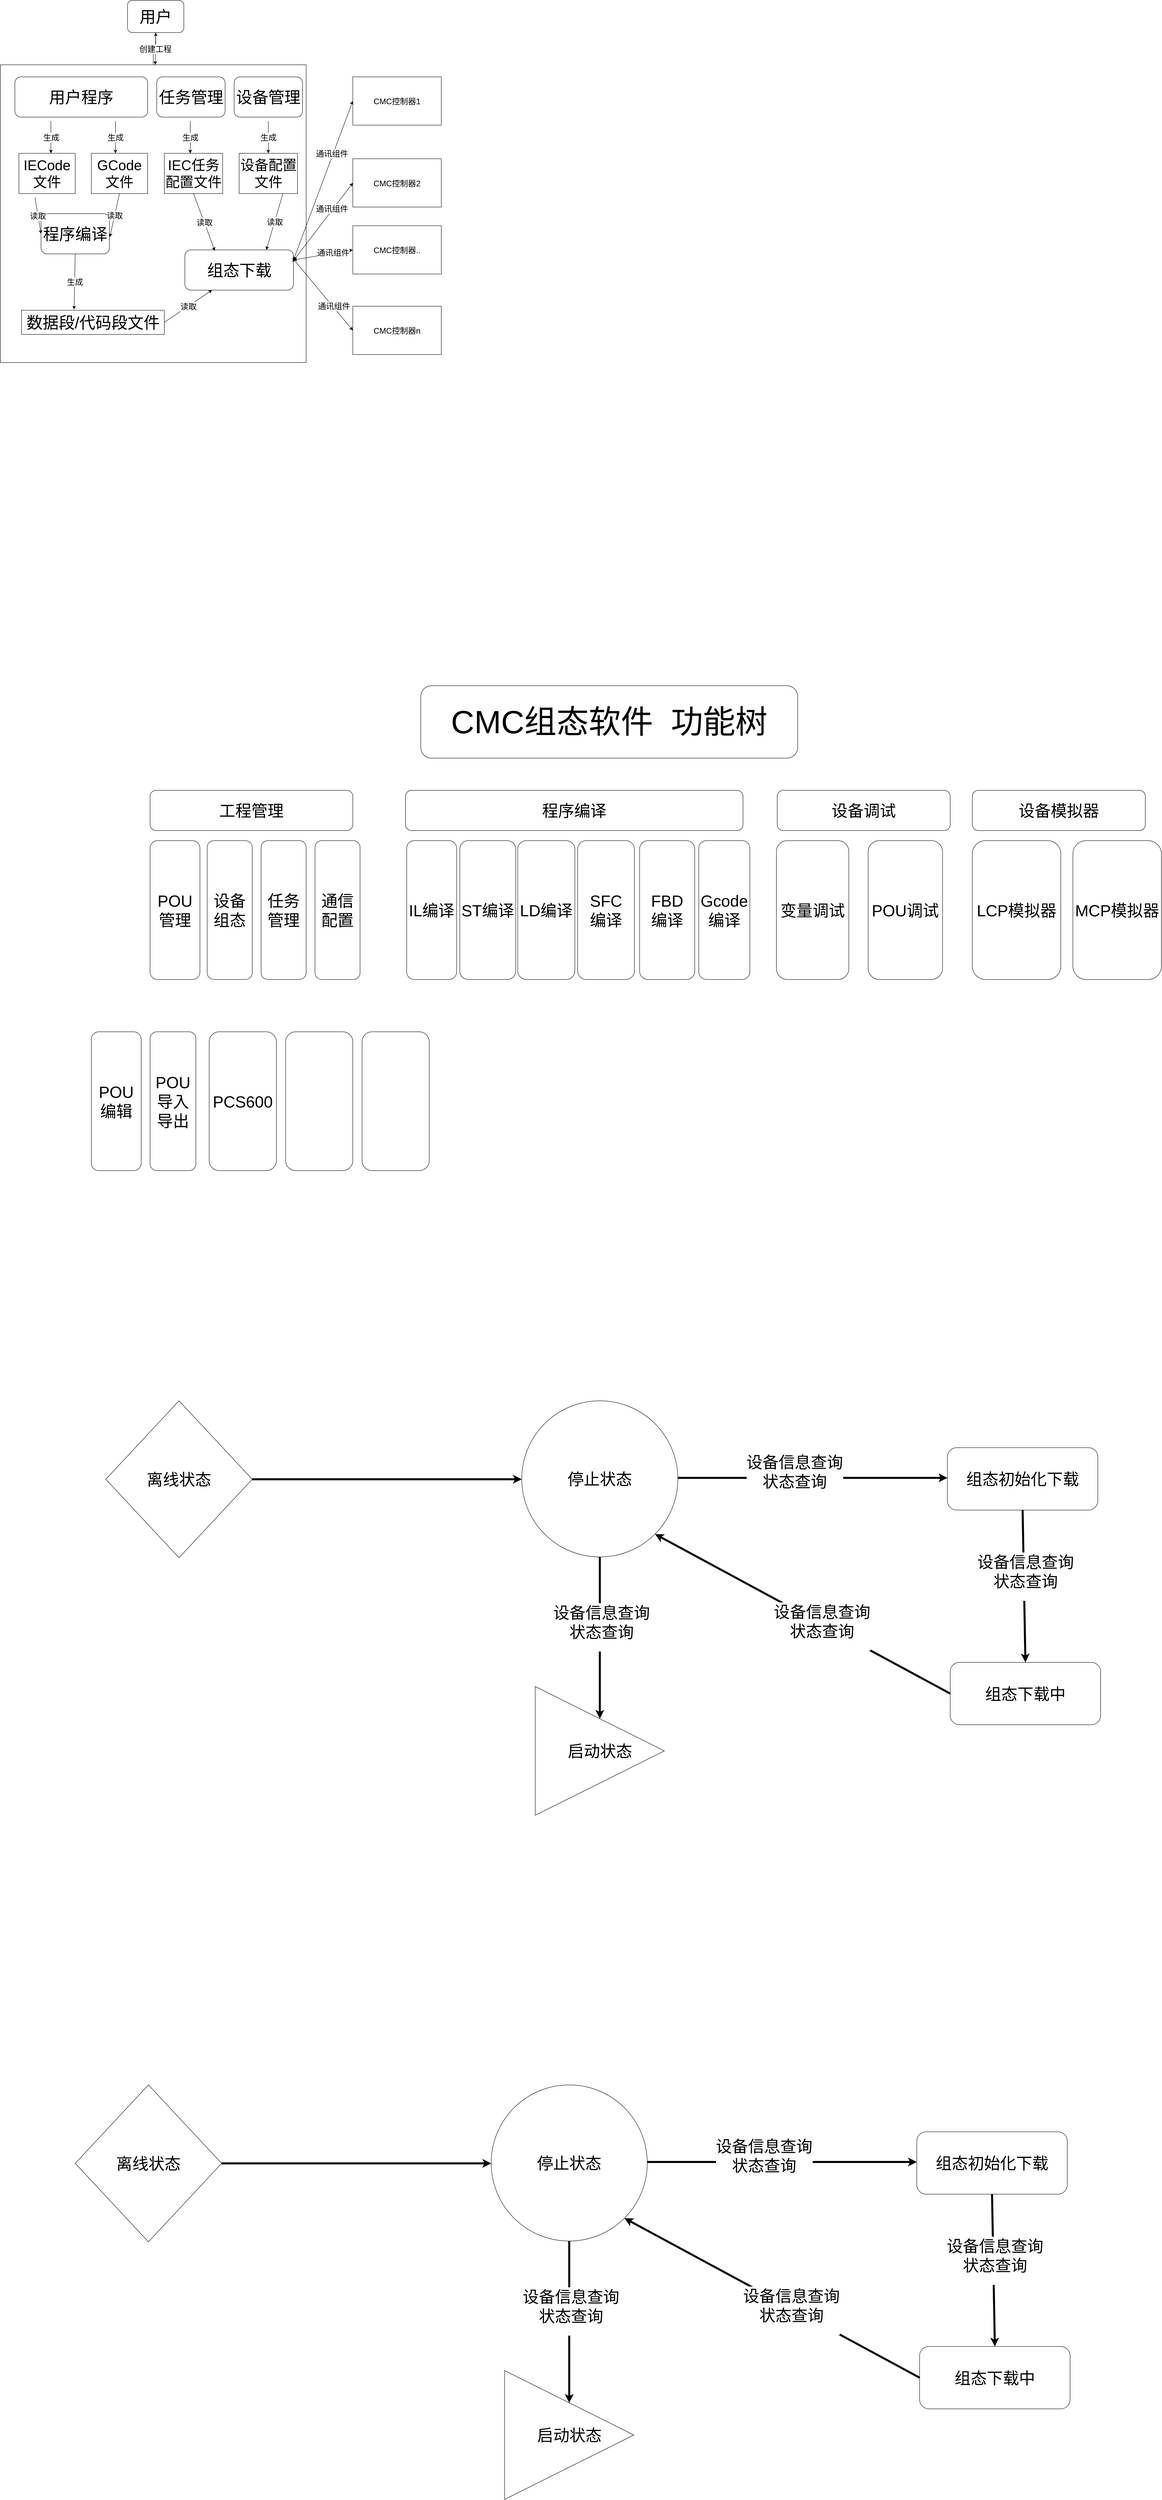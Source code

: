 <mxfile version="12.2.4" type="github" pages="1">
  <diagram id="8eFCHStxxwOZdWIUavua" name="Page-1">
    <mxGraphModel dx="4693" dy="4086" grid="1" gridSize="10" guides="1" tooltips="1" connect="1" arrows="1" fold="1" page="1" pageScale="1" pageWidth="827" pageHeight="1169" math="0" shadow="0">
      <root>
        <mxCell id="0"/>
        <mxCell id="1" parent="0"/>
        <mxCell id="lSWwNBWewVUf58__QeLn-1" value="&lt;font style=&quot;font-size: 40px&quot;&gt;用户&lt;/font&gt;" style="rounded=1;whiteSpace=wrap;html=1;" parent="1" vertex="1">
          <mxGeometry x="570" y="-1120" width="140" height="80" as="geometry"/>
        </mxCell>
        <mxCell id="lSWwNBWewVUf58__QeLn-21" value="" style="edgeStyle=orthogonalEdgeStyle;rounded=0;orthogonalLoop=1;jettySize=auto;html=1;" parent="1" source="lSWwNBWewVUf58__QeLn-2" edge="1">
          <mxGeometry relative="1" as="geometry">
            <mxPoint x="640" y="-1040" as="targetPoint"/>
          </mxGeometry>
        </mxCell>
        <mxCell id="lSWwNBWewVUf58__QeLn-2" value="" style="rounded=0;whiteSpace=wrap;html=1;" parent="1" vertex="1">
          <mxGeometry x="254" y="-960" width="760" height="740" as="geometry"/>
        </mxCell>
        <mxCell id="lSWwNBWewVUf58__QeLn-3" value="&lt;font style=&quot;font-size: 20px&quot;&gt;创建工程&lt;/font&gt;" style="endArrow=classic;html=1;exitX=0.5;exitY=1;exitDx=0;exitDy=0;" parent="1" source="lSWwNBWewVUf58__QeLn-1" target="lSWwNBWewVUf58__QeLn-2" edge="1">
          <mxGeometry width="50" height="50" relative="1" as="geometry">
            <mxPoint x="360" y="-280" as="sourcePoint"/>
            <mxPoint x="410" y="-330" as="targetPoint"/>
          </mxGeometry>
        </mxCell>
        <mxCell id="lSWwNBWewVUf58__QeLn-8" value="&lt;font style=&quot;font-size: 40px&quot;&gt;用户程序&lt;/font&gt;" style="rounded=1;whiteSpace=wrap;html=1;" parent="1" vertex="1">
          <mxGeometry x="290" y="-930" width="330" height="100" as="geometry"/>
        </mxCell>
        <mxCell id="lSWwNBWewVUf58__QeLn-11" value="&lt;div&gt;&lt;font style=&quot;font-size: 35px&quot;&gt;IECode&lt;/font&gt;&lt;/div&gt;&lt;div&gt;&lt;font style=&quot;font-size: 35px&quot;&gt;文件&lt;br&gt;&lt;/font&gt;&lt;/div&gt;" style="rounded=0;whiteSpace=wrap;html=1;" parent="1" vertex="1">
          <mxGeometry x="300" y="-740" width="140" height="100" as="geometry"/>
        </mxCell>
        <mxCell id="lSWwNBWewVUf58__QeLn-12" value="&lt;div&gt;&lt;font style=&quot;font-size: 35px&quot;&gt;GCode&lt;/font&gt;&lt;/div&gt;&lt;div&gt;&lt;font style=&quot;font-size: 35px&quot;&gt;文件&lt;br&gt;&lt;/font&gt;&lt;/div&gt;" style="rounded=0;whiteSpace=wrap;html=1;" parent="1" vertex="1">
          <mxGeometry x="480" y="-740" width="140" height="100" as="geometry"/>
        </mxCell>
        <mxCell id="lSWwNBWewVUf58__QeLn-14" value="&lt;font style=&quot;font-size: 40px&quot;&gt;设备管理&lt;/font&gt;" style="rounded=1;whiteSpace=wrap;html=1;" parent="1" vertex="1">
          <mxGeometry x="835" y="-930" width="170" height="100" as="geometry"/>
        </mxCell>
        <mxCell id="lSWwNBWewVUf58__QeLn-15" value="&lt;div&gt;&lt;font style=&quot;font-size: 35px&quot;&gt;设备配置&lt;/font&gt;&lt;/div&gt;&lt;div&gt;&lt;font style=&quot;font-size: 35px&quot;&gt;文件&lt;br&gt;&lt;/font&gt;&lt;/div&gt;" style="rounded=0;whiteSpace=wrap;html=1;" parent="1" vertex="1">
          <mxGeometry x="847.5" y="-740" width="145" height="100" as="geometry"/>
        </mxCell>
        <mxCell id="lSWwNBWewVUf58__QeLn-16" value="&lt;font style=&quot;font-size: 40px&quot;&gt;任务管理&lt;/font&gt;" style="rounded=1;whiteSpace=wrap;html=1;" parent="1" vertex="1">
          <mxGeometry x="642.5" y="-930" width="170" height="100" as="geometry"/>
        </mxCell>
        <mxCell id="lSWwNBWewVUf58__QeLn-17" value="&lt;div&gt;&lt;font style=&quot;font-size: 35px&quot;&gt;IEC任务&lt;/font&gt;&lt;/div&gt;&lt;div&gt;&lt;font style=&quot;font-size: 35px&quot;&gt;配置文件&lt;br&gt;&lt;/font&gt;&lt;/div&gt;" style="rounded=0;whiteSpace=wrap;html=1;" parent="1" vertex="1">
          <mxGeometry x="661.5" y="-740" width="145" height="100" as="geometry"/>
        </mxCell>
        <mxCell id="lSWwNBWewVUf58__QeLn-19" value="&lt;font style=&quot;font-size: 40px&quot;&gt;程序编译&lt;/font&gt;" style="rounded=1;whiteSpace=wrap;html=1;" parent="1" vertex="1">
          <mxGeometry x="355" y="-590" width="170" height="100" as="geometry"/>
        </mxCell>
        <mxCell id="lSWwNBWewVUf58__QeLn-22" value="生成" style="endArrow=classic;html=1;exitX=0.5;exitY=1;exitDx=0;exitDy=0;fontSize=20;" parent="1" edge="1">
          <mxGeometry width="50" height="50" relative="1" as="geometry">
            <mxPoint x="379.5" y="-820" as="sourcePoint"/>
            <mxPoint x="379.5" y="-740" as="targetPoint"/>
          </mxGeometry>
        </mxCell>
        <mxCell id="lSWwNBWewVUf58__QeLn-25" value="生成" style="endArrow=classic;html=1;exitX=0.5;exitY=1;exitDx=0;exitDy=0;fontSize=20;" parent="1" edge="1">
          <mxGeometry width="50" height="50" relative="1" as="geometry">
            <mxPoint x="540" y="-820" as="sourcePoint"/>
            <mxPoint x="540" y="-740" as="targetPoint"/>
          </mxGeometry>
        </mxCell>
        <mxCell id="lSWwNBWewVUf58__QeLn-26" value="生成" style="endArrow=classic;html=1;exitX=0.5;exitY=1;exitDx=0;exitDy=0;fontSize=20;" parent="1" edge="1">
          <mxGeometry width="50" height="50" relative="1" as="geometry">
            <mxPoint x="726" y="-820" as="sourcePoint"/>
            <mxPoint x="726" y="-740" as="targetPoint"/>
          </mxGeometry>
        </mxCell>
        <mxCell id="lSWwNBWewVUf58__QeLn-27" value="生成" style="endArrow=classic;html=1;exitX=0.5;exitY=1;exitDx=0;exitDy=0;fontSize=20;" parent="1" edge="1">
          <mxGeometry width="50" height="50" relative="1" as="geometry">
            <mxPoint x="920" y="-820" as="sourcePoint"/>
            <mxPoint x="920" y="-740" as="targetPoint"/>
          </mxGeometry>
        </mxCell>
        <mxCell id="lSWwNBWewVUf58__QeLn-28" value="读取" style="endArrow=classic;html=1;exitX=0.5;exitY=1;exitDx=0;exitDy=0;fontSize=20;entryX=0;entryY=0.5;entryDx=0;entryDy=0;" parent="1" target="lSWwNBWewVUf58__QeLn-19" edge="1">
          <mxGeometry width="50" height="50" relative="1" as="geometry">
            <mxPoint x="340" y="-630" as="sourcePoint"/>
            <mxPoint x="340" y="-550" as="targetPoint"/>
          </mxGeometry>
        </mxCell>
        <mxCell id="lSWwNBWewVUf58__QeLn-30" value="读取" style="endArrow=classic;html=1;exitX=0.5;exitY=1;exitDx=0;exitDy=0;fontSize=20;entryX=1.006;entryY=0.58;entryDx=0;entryDy=0;entryPerimeter=0;" parent="1" target="lSWwNBWewVUf58__QeLn-19" edge="1">
          <mxGeometry width="50" height="50" relative="1" as="geometry">
            <mxPoint x="550.0" y="-640" as="sourcePoint"/>
            <mxPoint x="610.0" y="-540" as="targetPoint"/>
          </mxGeometry>
        </mxCell>
        <mxCell id="lSWwNBWewVUf58__QeLn-31" value="生成" style="endArrow=classic;html=1;exitX=0.5;exitY=1;exitDx=0;exitDy=0;fontSize=20;entryX=0.368;entryY=-0.033;entryDx=0;entryDy=0;entryPerimeter=0;" parent="1" source="lSWwNBWewVUf58__QeLn-19" target="lSWwNBWewVUf58__QeLn-35" edge="1">
          <mxGeometry width="50" height="50" relative="1" as="geometry">
            <mxPoint x="478.5" y="-440" as="sourcePoint"/>
            <mxPoint x="478.5" y="-360" as="targetPoint"/>
          </mxGeometry>
        </mxCell>
        <mxCell id="lSWwNBWewVUf58__QeLn-34" value="&lt;font style=&quot;font-size: 40px&quot;&gt;组态下载&lt;/font&gt;" style="rounded=1;whiteSpace=wrap;html=1;" parent="1" vertex="1">
          <mxGeometry x="712.5" y="-500" width="270" height="100" as="geometry"/>
        </mxCell>
        <mxCell id="lSWwNBWewVUf58__QeLn-35" value="&lt;font style=&quot;font-size: 40px&quot;&gt;数据段/代码段文件&lt;/font&gt;" style="rounded=0;whiteSpace=wrap;html=1;fontSize=20;" parent="1" vertex="1">
          <mxGeometry x="306.5" y="-350" width="355" height="60" as="geometry"/>
        </mxCell>
        <mxCell id="lSWwNBWewVUf58__QeLn-36" value="读取" style="endArrow=classic;html=1;exitX=0.5;exitY=1;exitDx=0;exitDy=0;fontSize=20;entryX=0.25;entryY=1;entryDx=0;entryDy=0;" parent="1" target="lSWwNBWewVUf58__QeLn-34" edge="1">
          <mxGeometry width="50" height="50" relative="1" as="geometry">
            <mxPoint x="661.5" y="-320" as="sourcePoint"/>
            <mxPoint x="716.5" y="-190" as="targetPoint"/>
          </mxGeometry>
        </mxCell>
        <mxCell id="lSWwNBWewVUf58__QeLn-37" value="读取" style="endArrow=classic;html=1;exitX=0.5;exitY=1;exitDx=0;exitDy=0;fontSize=20;entryX=0.276;entryY=0.02;entryDx=0;entryDy=0;entryPerimeter=0;" parent="1" source="lSWwNBWewVUf58__QeLn-17" target="lSWwNBWewVUf58__QeLn-34" edge="1">
          <mxGeometry width="50" height="50" relative="1" as="geometry">
            <mxPoint x="694" y="-540" as="sourcePoint"/>
            <mxPoint x="812.5" y="-620" as="targetPoint"/>
          </mxGeometry>
        </mxCell>
        <mxCell id="lSWwNBWewVUf58__QeLn-38" value="读取" style="endArrow=classic;html=1;exitX=0.75;exitY=1;exitDx=0;exitDy=0;fontSize=20;entryX=0.75;entryY=0;entryDx=0;entryDy=0;" parent="1" source="lSWwNBWewVUf58__QeLn-15" target="lSWwNBWewVUf58__QeLn-34" edge="1">
          <mxGeometry width="50" height="50" relative="1" as="geometry">
            <mxPoint x="744" y="-630.0" as="sourcePoint"/>
            <mxPoint x="790" y="-490" as="targetPoint"/>
          </mxGeometry>
        </mxCell>
        <mxCell id="lSWwNBWewVUf58__QeLn-39" value="CMC控制器1" style="rounded=0;whiteSpace=wrap;html=1;fontSize=20;" parent="1" vertex="1">
          <mxGeometry x="1130" y="-930" width="220" height="120" as="geometry"/>
        </mxCell>
        <mxCell id="lSWwNBWewVUf58__QeLn-42" value="CMC控制器2" style="rounded=0;whiteSpace=wrap;html=1;fontSize=20;" parent="1" vertex="1">
          <mxGeometry x="1130" y="-726.5" width="220" height="120" as="geometry"/>
        </mxCell>
        <mxCell id="lSWwNBWewVUf58__QeLn-43" value="CMC控制器.." style="rounded=0;whiteSpace=wrap;html=1;fontSize=20;" parent="1" vertex="1">
          <mxGeometry x="1130" y="-560" width="220" height="120" as="geometry"/>
        </mxCell>
        <mxCell id="lSWwNBWewVUf58__QeLn-45" value="CMC控制器n" style="rounded=0;whiteSpace=wrap;html=1;fontSize=20;" parent="1" vertex="1">
          <mxGeometry x="1130" y="-360" width="220" height="120" as="geometry"/>
        </mxCell>
        <mxCell id="lSWwNBWewVUf58__QeLn-46" value="" style="endArrow=classic;startArrow=classic;html=1;fontSize=20;exitX=1;exitY=0.25;exitDx=0;exitDy=0;entryX=0;entryY=0.5;entryDx=0;entryDy=0;" parent="1" source="lSWwNBWewVUf58__QeLn-34" target="lSWwNBWewVUf58__QeLn-39" edge="1">
          <mxGeometry width="50" height="50" relative="1" as="geometry">
            <mxPoint x="1100" y="-810" as="sourcePoint"/>
            <mxPoint x="1150" y="-860" as="targetPoint"/>
          </mxGeometry>
        </mxCell>
        <mxCell id="lSWwNBWewVUf58__QeLn-47" value="通讯组件" style="text;html=1;resizable=0;points=[];align=center;verticalAlign=middle;labelBackgroundColor=#ffffff;fontSize=20;" parent="lSWwNBWewVUf58__QeLn-46" vertex="1" connectable="0">
          <mxGeometry x="0.335" y="3" relative="1" as="geometry">
            <mxPoint as="offset"/>
          </mxGeometry>
        </mxCell>
        <mxCell id="lSWwNBWewVUf58__QeLn-48" value="" style="endArrow=classic;startArrow=classic;html=1;fontSize=20;entryX=0;entryY=0.5;entryDx=0;entryDy=0;" parent="1" target="lSWwNBWewVUf58__QeLn-42" edge="1">
          <mxGeometry width="50" height="50" relative="1" as="geometry">
            <mxPoint x="980" y="-470" as="sourcePoint"/>
            <mxPoint x="1160" y="-850" as="targetPoint"/>
          </mxGeometry>
        </mxCell>
        <mxCell id="lSWwNBWewVUf58__QeLn-49" value="通讯组件" style="text;html=1;resizable=0;points=[];align=center;verticalAlign=middle;labelBackgroundColor=#ffffff;fontSize=20;" parent="lSWwNBWewVUf58__QeLn-48" vertex="1" connectable="0">
          <mxGeometry x="0.335" y="3" relative="1" as="geometry">
            <mxPoint as="offset"/>
          </mxGeometry>
        </mxCell>
        <mxCell id="lSWwNBWewVUf58__QeLn-52" value="" style="endArrow=classic;startArrow=classic;html=1;fontSize=20;entryX=0;entryY=0.5;entryDx=0;entryDy=0;exitX=1;exitY=0.25;exitDx=0;exitDy=0;" parent="1" source="lSWwNBWewVUf58__QeLn-34" target="lSWwNBWewVUf58__QeLn-43" edge="1">
          <mxGeometry width="50" height="50" relative="1" as="geometry">
            <mxPoint x="990" y="-460" as="sourcePoint"/>
            <mxPoint x="1140" y="-656.5" as="targetPoint"/>
          </mxGeometry>
        </mxCell>
        <mxCell id="lSWwNBWewVUf58__QeLn-53" value="通讯组件" style="text;html=1;resizable=0;points=[];align=center;verticalAlign=middle;labelBackgroundColor=#ffffff;fontSize=20;" parent="lSWwNBWewVUf58__QeLn-52" vertex="1" connectable="0">
          <mxGeometry x="0.335" y="3" relative="1" as="geometry">
            <mxPoint as="offset"/>
          </mxGeometry>
        </mxCell>
        <mxCell id="lSWwNBWewVUf58__QeLn-55" value="" style="endArrow=classic;startArrow=classic;html=1;fontSize=20;entryX=0;entryY=0.5;entryDx=0;entryDy=0;" parent="1" target="lSWwNBWewVUf58__QeLn-45" edge="1">
          <mxGeometry width="50" height="50" relative="1" as="geometry">
            <mxPoint x="980" y="-480" as="sourcePoint"/>
            <mxPoint x="1140" y="-490" as="targetPoint"/>
          </mxGeometry>
        </mxCell>
        <mxCell id="lSWwNBWewVUf58__QeLn-56" value="通讯组件" style="text;html=1;resizable=0;points=[];align=center;verticalAlign=middle;labelBackgroundColor=#ffffff;fontSize=20;" parent="lSWwNBWewVUf58__QeLn-55" vertex="1" connectable="0">
          <mxGeometry x="0.335" y="3" relative="1" as="geometry">
            <mxPoint as="offset"/>
          </mxGeometry>
        </mxCell>
        <mxCell id="lSWwNBWewVUf58__QeLn-58" value="&lt;font style=&quot;font-size: 40px&quot;&gt;工程管理&lt;/font&gt;" style="rounded=1;whiteSpace=wrap;html=1;" parent="1" vertex="1">
          <mxGeometry x="626" y="843" width="504" height="100" as="geometry"/>
        </mxCell>
        <mxCell id="lSWwNBWewVUf58__QeLn-59" value="&lt;font style=&quot;font-size: 80px&quot;&gt;CMC组态软件&amp;nbsp; 功能树&lt;/font&gt;" style="rounded=1;whiteSpace=wrap;html=1;" parent="1" vertex="1">
          <mxGeometry x="1299" y="583" width="937" height="180" as="geometry"/>
        </mxCell>
        <mxCell id="lSWwNBWewVUf58__QeLn-60" value="&lt;p&gt;&lt;font style=&quot;font-size: 40px&quot; face=&quot;Helvetica&quot;&gt;POU管理&lt;/font&gt;&lt;/p&gt;" style="rounded=1;whiteSpace=wrap;textDirection=ltr;html=1;" parent="1" vertex="1">
          <mxGeometry x="626" y="968" width="124" height="345" as="geometry"/>
        </mxCell>
        <mxCell id="lSWwNBWewVUf58__QeLn-63" value="&lt;font style=&quot;font-size: 40px&quot;&gt;设备组态&lt;/font&gt;" style="rounded=1;whiteSpace=wrap;textDirection=ltr;html=1;" parent="1" vertex="1">
          <mxGeometry x="768" y="968" width="112" height="345" as="geometry"/>
        </mxCell>
        <mxCell id="lSWwNBWewVUf58__QeLn-64" value="&lt;p style=&quot;font-size: 40px&quot;&gt;任务管理&lt;/p&gt;" style="rounded=1;whiteSpace=wrap;textDirection=ltr;html=1;" parent="1" vertex="1">
          <mxGeometry x="902" y="968" width="112" height="345" as="geometry"/>
        </mxCell>
        <mxCell id="lSWwNBWewVUf58__QeLn-65" value="&lt;font style=&quot;font-size: 40px&quot;&gt;通信配置&lt;/font&gt;" style="rounded=1;whiteSpace=wrap;textDirection=ltr;html=1;" parent="1" vertex="1">
          <mxGeometry x="1036" y="968" width="112" height="345" as="geometry"/>
        </mxCell>
        <mxCell id="lSWwNBWewVUf58__QeLn-66" value="&lt;p&gt;&lt;font style=&quot;font-size: 40px&quot; face=&quot;Helvetica&quot;&gt;POU编辑&lt;/font&gt;&lt;/p&gt;" style="rounded=1;whiteSpace=wrap;textDirection=ltr;html=1;" parent="1" vertex="1">
          <mxGeometry x="480" y="1443" width="124" height="345" as="geometry"/>
        </mxCell>
        <mxCell id="lSWwNBWewVUf58__QeLn-67" value="&lt;p&gt;&lt;font style=&quot;font-size: 40px&quot; face=&quot;Helvetica&quot;&gt;POU导入导出&lt;/font&gt;&lt;/p&gt;" style="rounded=1;whiteSpace=wrap;textDirection=ltr;html=1;" parent="1" vertex="1">
          <mxGeometry x="626" y="1443" width="114" height="345" as="geometry"/>
        </mxCell>
        <mxCell id="lSWwNBWewVUf58__QeLn-68" value="&lt;font style=&quot;font-size: 40px&quot;&gt;PCS600&lt;/font&gt;" style="rounded=1;whiteSpace=wrap;textDirection=ltr;html=1;" parent="1" vertex="1">
          <mxGeometry x="773" y="1443" width="167" height="345" as="geometry"/>
        </mxCell>
        <mxCell id="lSWwNBWewVUf58__QeLn-69" value="" style="rounded=1;whiteSpace=wrap;textDirection=ltr;html=1;" parent="1" vertex="1">
          <mxGeometry x="963" y="1443" width="167" height="345" as="geometry"/>
        </mxCell>
        <mxCell id="lSWwNBWewVUf58__QeLn-70" value="" style="rounded=1;whiteSpace=wrap;textDirection=ltr;html=1;" parent="1" vertex="1">
          <mxGeometry x="1153" y="1443" width="167" height="345" as="geometry"/>
        </mxCell>
        <mxCell id="lSWwNBWewVUf58__QeLn-71" value="&lt;font style=&quot;font-size: 40px&quot;&gt;程序编译&lt;/font&gt;" style="rounded=1;whiteSpace=wrap;html=1;" parent="1" vertex="1">
          <mxGeometry x="1261" y="843" width="839" height="100" as="geometry"/>
        </mxCell>
        <mxCell id="lSWwNBWewVUf58__QeLn-72" value="&lt;font style=&quot;font-size: 40px&quot;&gt;IL编译&lt;/font&gt;" style="rounded=1;whiteSpace=wrap;textDirection=ltr;html=1;" parent="1" vertex="1">
          <mxGeometry x="1264" y="968" width="124" height="345" as="geometry"/>
        </mxCell>
        <mxCell id="lSWwNBWewVUf58__QeLn-73" value="&lt;font style=&quot;font-size: 40px&quot;&gt;ST编译&lt;/font&gt;" style="rounded=1;whiteSpace=wrap;textDirection=ltr;html=1;" parent="1" vertex="1">
          <mxGeometry x="1396" y="968" width="139" height="345" as="geometry"/>
        </mxCell>
        <mxCell id="lSWwNBWewVUf58__QeLn-74" value="&lt;font style=&quot;font-size: 40px&quot;&gt;LD编译&lt;/font&gt;" style="rounded=1;whiteSpace=wrap;textDirection=ltr;html=1;" parent="1" vertex="1">
          <mxGeometry x="1540" y="968" width="142" height="345" as="geometry"/>
        </mxCell>
        <mxCell id="lSWwNBWewVUf58__QeLn-75" value="&lt;div&gt;&lt;font style=&quot;font-size: 40px&quot;&gt;SFC&lt;/font&gt;&lt;/div&gt;&lt;div&gt;&lt;font style=&quot;font-size: 40px&quot;&gt;编译&lt;/font&gt;&lt;/div&gt;" style="rounded=1;whiteSpace=wrap;textDirection=ltr;html=1;" parent="1" vertex="1">
          <mxGeometry x="1689" y="968" width="141" height="345" as="geometry"/>
        </mxCell>
        <mxCell id="lSWwNBWewVUf58__QeLn-76" value="&lt;div&gt;&lt;font style=&quot;font-size: 40px&quot;&gt;FBD&lt;/font&gt;&lt;font style=&quot;font-size: 40px&quot;&gt;&lt;br&gt;&lt;/font&gt;&lt;/div&gt;&lt;div&gt;&lt;font style=&quot;font-size: 40px&quot;&gt;编译&lt;/font&gt;&lt;/div&gt;" style="rounded=1;whiteSpace=wrap;textDirection=ltr;html=1;" parent="1" vertex="1">
          <mxGeometry x="1843" y="968" width="137" height="345" as="geometry"/>
        </mxCell>
        <mxCell id="lSWwNBWewVUf58__QeLn-77" value="&lt;font style=&quot;font-size: 40px&quot;&gt;Gcode编译&lt;/font&gt;" style="rounded=1;whiteSpace=wrap;textDirection=ltr;html=1;" parent="1" vertex="1">
          <mxGeometry x="1990" y="968" width="127" height="345" as="geometry"/>
        </mxCell>
        <mxCell id="lSWwNBWewVUf58__QeLn-79" value="&lt;font style=&quot;font-size: 40px&quot;&gt;设备调试&lt;/font&gt;" style="rounded=1;whiteSpace=wrap;html=1;" parent="1" vertex="1">
          <mxGeometry x="2185" y="843" width="430" height="100" as="geometry"/>
        </mxCell>
        <mxCell id="lSWwNBWewVUf58__QeLn-80" value="&lt;font style=&quot;font-size: 40px&quot;&gt;变量调试&lt;/font&gt;" style="rounded=1;whiteSpace=wrap;textDirection=ltr;html=1;" parent="1" vertex="1">
          <mxGeometry x="2183" y="968" width="180" height="345" as="geometry"/>
        </mxCell>
        <mxCell id="lSWwNBWewVUf58__QeLn-81" value="&lt;font style=&quot;font-size: 40px&quot;&gt;POU调试&lt;/font&gt;" style="rounded=1;whiteSpace=wrap;textDirection=ltr;html=1;" parent="1" vertex="1">
          <mxGeometry x="2411" y="968" width="185" height="345" as="geometry"/>
        </mxCell>
        <mxCell id="lSWwNBWewVUf58__QeLn-82" value="&lt;font style=&quot;font-size: 40px&quot;&gt;设备模拟器&lt;/font&gt;" style="rounded=1;whiteSpace=wrap;html=1;" parent="1" vertex="1">
          <mxGeometry x="2670" y="843" width="430" height="100" as="geometry"/>
        </mxCell>
        <mxCell id="lSWwNBWewVUf58__QeLn-83" value="&lt;font style=&quot;font-size: 40px&quot;&gt;LCP模拟器&lt;/font&gt;" style="rounded=1;whiteSpace=wrap;textDirection=ltr;html=1;" parent="1" vertex="1">
          <mxGeometry x="2670" y="968" width="220" height="345" as="geometry"/>
        </mxCell>
        <mxCell id="lSWwNBWewVUf58__QeLn-84" value="&lt;font style=&quot;font-size: 40px&quot;&gt;MCP模拟器&lt;/font&gt;" style="rounded=1;whiteSpace=wrap;textDirection=ltr;html=1;" parent="1" vertex="1">
          <mxGeometry x="2920" y="968" width="220" height="345" as="geometry"/>
        </mxCell>
        <mxCell id="lSWwNBWewVUf58__QeLn-85" value="&lt;font style=&quot;font-size: 40px&quot;&gt;离线状态&lt;/font&gt;" style="rhombus;whiteSpace=wrap;html=1;fontSize=20;" parent="1" vertex="1">
          <mxGeometry x="516" y="2360" width="364" height="390" as="geometry"/>
        </mxCell>
        <mxCell id="lSWwNBWewVUf58__QeLn-86" value="" style="endArrow=classic;html=1;fontSize=40;horizontal=0;verticalAlign=middle;strokeWidth=5;" parent="1" edge="1">
          <mxGeometry width="50" height="50" relative="1" as="geometry">
            <mxPoint x="880" y="2555" as="sourcePoint"/>
            <mxPoint x="1550" y="2555" as="targetPoint"/>
          </mxGeometry>
        </mxCell>
        <mxCell id="lSWwNBWewVUf58__QeLn-88" value="&lt;font style=&quot;font-size: 40px&quot;&gt;停止状态&lt;/font&gt;" style="ellipse;whiteSpace=wrap;html=1;aspect=fixed;fontSize=20;" parent="1" vertex="1">
          <mxGeometry x="1550" y="2360" width="388" height="388" as="geometry"/>
        </mxCell>
        <mxCell id="lSWwNBWewVUf58__QeLn-92" value="组态初始化下载" style="rounded=1;whiteSpace=wrap;html=1;fontSize=40;" parent="1" vertex="1">
          <mxGeometry x="2608" y="2476.5" width="374" height="155" as="geometry"/>
        </mxCell>
        <mxCell id="lSWwNBWewVUf58__QeLn-94" value="组态下载中" style="rounded=1;whiteSpace=wrap;html=1;fontSize=40;" parent="1" vertex="1">
          <mxGeometry x="2615" y="3010" width="374" height="155" as="geometry"/>
        </mxCell>
        <mxCell id="lSWwNBWewVUf58__QeLn-95" value="" style="endArrow=classic;html=1;fontSize=40;horizontal=0;verticalAlign=middle;strokeWidth=5;" parent="1" edge="1">
          <mxGeometry width="50" height="50" relative="1" as="geometry">
            <mxPoint x="1938" y="2551.5" as="sourcePoint"/>
            <mxPoint x="2608" y="2551.5" as="targetPoint"/>
          </mxGeometry>
        </mxCell>
        <mxCell id="lSWwNBWewVUf58__QeLn-96" value="&lt;div style=&quot;font-size: 40px&quot;&gt;&lt;font style=&quot;font-size: 40px&quot;&gt;设备信息查询&lt;br&gt;&lt;/font&gt;&lt;/div&gt;&lt;div style=&quot;font-size: 40px&quot;&gt;&lt;font style=&quot;font-size: 40px&quot;&gt;状态查询&lt;/font&gt;&lt;/div&gt;&lt;div&gt;&lt;br&gt;&lt;/div&gt;" style="text;html=1;resizable=0;points=[];align=center;verticalAlign=middle;labelBackgroundColor=#ffffff;fontSize=20;" parent="lSWwNBWewVUf58__QeLn-95" vertex="1" connectable="0">
          <mxGeometry x="-0.134" y="4" relative="1" as="geometry">
            <mxPoint as="offset"/>
          </mxGeometry>
        </mxCell>
        <mxCell id="lSWwNBWewVUf58__QeLn-100" value="" style="endArrow=classic;html=1;fontSize=40;horizontal=0;verticalAlign=middle;strokeWidth=5;exitX=0.5;exitY=1;exitDx=0;exitDy=0;entryX=0.5;entryY=0;entryDx=0;entryDy=0;" parent="1" source="lSWwNBWewVUf58__QeLn-92" target="lSWwNBWewVUf58__QeLn-94" edge="1">
          <mxGeometry width="50" height="50" relative="1" as="geometry">
            <mxPoint x="2654" y="2780" as="sourcePoint"/>
            <mxPoint x="3324" y="2780" as="targetPoint"/>
          </mxGeometry>
        </mxCell>
        <mxCell id="lSWwNBWewVUf58__QeLn-101" value="&lt;div style=&quot;font-size: 40px&quot;&gt;&lt;font style=&quot;font-size: 40px&quot;&gt;设备信息查询&lt;br&gt;&lt;/font&gt;&lt;/div&gt;&lt;div style=&quot;font-size: 40px&quot;&gt;&lt;font style=&quot;font-size: 40px&quot;&gt;状态查询&lt;/font&gt;&lt;/div&gt;&lt;div&gt;&lt;br&gt;&lt;/div&gt;" style="text;html=1;resizable=0;points=[];align=center;verticalAlign=middle;labelBackgroundColor=#ffffff;fontSize=20;" parent="lSWwNBWewVUf58__QeLn-100" vertex="1" connectable="0">
          <mxGeometry x="-0.134" y="4" relative="1" as="geometry">
            <mxPoint as="offset"/>
          </mxGeometry>
        </mxCell>
        <mxCell id="lSWwNBWewVUf58__QeLn-103" value="" style="endArrow=classic;html=1;fontSize=40;horizontal=0;verticalAlign=middle;strokeWidth=5;entryX=1;entryY=1;entryDx=0;entryDy=0;exitX=0;exitY=0.5;exitDx=0;exitDy=0;" parent="1" source="lSWwNBWewVUf58__QeLn-94" target="lSWwNBWewVUf58__QeLn-88" edge="1">
          <mxGeometry width="50" height="50" relative="1" as="geometry">
            <mxPoint x="2600" y="2940" as="sourcePoint"/>
            <mxPoint x="2812" y="2880" as="targetPoint"/>
          </mxGeometry>
        </mxCell>
        <mxCell id="lSWwNBWewVUf58__QeLn-104" value="&lt;div style=&quot;font-size: 40px&quot;&gt;&lt;font style=&quot;font-size: 40px&quot;&gt;设备信息查询&lt;br&gt;&lt;/font&gt;&lt;/div&gt;&lt;div style=&quot;font-size: 40px&quot;&gt;&lt;font style=&quot;font-size: 40px&quot;&gt;状态查询&lt;/font&gt;&lt;/div&gt;&lt;div&gt;&lt;br&gt;&lt;/div&gt;" style="text;html=1;resizable=0;points=[];align=center;verticalAlign=middle;labelBackgroundColor=#ffffff;fontSize=20;" parent="lSWwNBWewVUf58__QeLn-103" vertex="1" connectable="0">
          <mxGeometry x="-0.134" y="4" relative="1" as="geometry">
            <mxPoint as="offset"/>
          </mxGeometry>
        </mxCell>
        <mxCell id="lSWwNBWewVUf58__QeLn-106" value="启动状态" style="triangle;whiteSpace=wrap;html=1;fontSize=40;" parent="1" vertex="1">
          <mxGeometry x="1583.5" y="3070" width="321" height="320" as="geometry"/>
        </mxCell>
        <mxCell id="lSWwNBWewVUf58__QeLn-111" value="" style="endArrow=classic;html=1;fontSize=40;horizontal=0;verticalAlign=middle;strokeWidth=5;exitX=0.5;exitY=1;exitDx=0;exitDy=0;entryX=0.5;entryY=0;entryDx=0;entryDy=0;" parent="1" source="lSWwNBWewVUf58__QeLn-88" target="lSWwNBWewVUf58__QeLn-106" edge="1">
          <mxGeometry width="50" height="50" relative="1" as="geometry">
            <mxPoint x="2386.5" y="3247.5" as="sourcePoint"/>
            <mxPoint x="1800" y="3170" as="targetPoint"/>
          </mxGeometry>
        </mxCell>
        <mxCell id="lSWwNBWewVUf58__QeLn-112" value="&lt;div style=&quot;font-size: 40px&quot;&gt;&lt;font style=&quot;font-size: 40px&quot;&gt;设备信息查询&lt;br&gt;&lt;/font&gt;&lt;/div&gt;&lt;div style=&quot;font-size: 40px&quot;&gt;&lt;font style=&quot;font-size: 40px&quot;&gt;状态查询&lt;/font&gt;&lt;/div&gt;&lt;div&gt;&lt;br&gt;&lt;/div&gt;" style="text;html=1;resizable=0;points=[];align=center;verticalAlign=middle;labelBackgroundColor=#ffffff;fontSize=20;" parent="lSWwNBWewVUf58__QeLn-111" vertex="1" connectable="0">
          <mxGeometry x="-0.134" y="4" relative="1" as="geometry">
            <mxPoint as="offset"/>
          </mxGeometry>
        </mxCell>
        <mxCell id="KkgqkZUw1tj9q-lU1EZx-1" value="&lt;font style=&quot;font-size: 40px&quot;&gt;离线状态&lt;/font&gt;" style="rhombus;whiteSpace=wrap;html=1;fontSize=20;" vertex="1" parent="1">
          <mxGeometry x="440" y="4060" width="364" height="390" as="geometry"/>
        </mxCell>
        <mxCell id="KkgqkZUw1tj9q-lU1EZx-2" value="" style="endArrow=classic;html=1;fontSize=40;horizontal=0;verticalAlign=middle;strokeWidth=5;" edge="1" parent="1">
          <mxGeometry width="50" height="50" relative="1" as="geometry">
            <mxPoint x="804" y="4255" as="sourcePoint"/>
            <mxPoint x="1474" y="4255" as="targetPoint"/>
          </mxGeometry>
        </mxCell>
        <mxCell id="KkgqkZUw1tj9q-lU1EZx-3" value="&lt;font style=&quot;font-size: 40px&quot;&gt;停止状态&lt;/font&gt;" style="ellipse;whiteSpace=wrap;html=1;aspect=fixed;fontSize=20;" vertex="1" parent="1">
          <mxGeometry x="1474" y="4060" width="388" height="388" as="geometry"/>
        </mxCell>
        <mxCell id="KkgqkZUw1tj9q-lU1EZx-4" value="组态初始化下载" style="rounded=1;whiteSpace=wrap;html=1;fontSize=40;" vertex="1" parent="1">
          <mxGeometry x="2532" y="4176.5" width="374" height="155" as="geometry"/>
        </mxCell>
        <mxCell id="KkgqkZUw1tj9q-lU1EZx-5" value="组态下载中" style="rounded=1;whiteSpace=wrap;html=1;fontSize=40;" vertex="1" parent="1">
          <mxGeometry x="2539" y="4710" width="374" height="155" as="geometry"/>
        </mxCell>
        <mxCell id="KkgqkZUw1tj9q-lU1EZx-6" value="" style="endArrow=classic;html=1;fontSize=40;horizontal=0;verticalAlign=middle;strokeWidth=5;" edge="1" parent="1">
          <mxGeometry width="50" height="50" relative="1" as="geometry">
            <mxPoint x="1862" y="4251.5" as="sourcePoint"/>
            <mxPoint x="2532.0" y="4251.5" as="targetPoint"/>
          </mxGeometry>
        </mxCell>
        <mxCell id="KkgqkZUw1tj9q-lU1EZx-7" value="&lt;div style=&quot;font-size: 40px&quot;&gt;&lt;font style=&quot;font-size: 40px&quot;&gt;设备信息查询&lt;br&gt;&lt;/font&gt;&lt;/div&gt;&lt;div style=&quot;font-size: 40px&quot;&gt;&lt;font style=&quot;font-size: 40px&quot;&gt;状态查询&lt;/font&gt;&lt;/div&gt;&lt;div&gt;&lt;br&gt;&lt;/div&gt;" style="text;html=1;resizable=0;points=[];align=center;verticalAlign=middle;labelBackgroundColor=#ffffff;fontSize=20;" vertex="1" connectable="0" parent="KkgqkZUw1tj9q-lU1EZx-6">
          <mxGeometry x="-0.134" y="4" relative="1" as="geometry">
            <mxPoint as="offset"/>
          </mxGeometry>
        </mxCell>
        <mxCell id="KkgqkZUw1tj9q-lU1EZx-8" value="" style="endArrow=classic;html=1;fontSize=40;horizontal=0;verticalAlign=middle;strokeWidth=5;exitX=0.5;exitY=1;exitDx=0;exitDy=0;entryX=0.5;entryY=0;entryDx=0;entryDy=0;" edge="1" parent="1" source="KkgqkZUw1tj9q-lU1EZx-4" target="KkgqkZUw1tj9q-lU1EZx-5">
          <mxGeometry width="50" height="50" relative="1" as="geometry">
            <mxPoint x="2578" y="4480" as="sourcePoint"/>
            <mxPoint x="3248" y="4480" as="targetPoint"/>
          </mxGeometry>
        </mxCell>
        <mxCell id="KkgqkZUw1tj9q-lU1EZx-9" value="&lt;div style=&quot;font-size: 40px&quot;&gt;&lt;font style=&quot;font-size: 40px&quot;&gt;设备信息查询&lt;br&gt;&lt;/font&gt;&lt;/div&gt;&lt;div style=&quot;font-size: 40px&quot;&gt;&lt;font style=&quot;font-size: 40px&quot;&gt;状态查询&lt;/font&gt;&lt;/div&gt;&lt;div&gt;&lt;br&gt;&lt;/div&gt;" style="text;html=1;resizable=0;points=[];align=center;verticalAlign=middle;labelBackgroundColor=#ffffff;fontSize=20;" vertex="1" connectable="0" parent="KkgqkZUw1tj9q-lU1EZx-8">
          <mxGeometry x="-0.134" y="4" relative="1" as="geometry">
            <mxPoint as="offset"/>
          </mxGeometry>
        </mxCell>
        <mxCell id="KkgqkZUw1tj9q-lU1EZx-10" value="" style="endArrow=classic;html=1;fontSize=40;horizontal=0;verticalAlign=middle;strokeWidth=5;entryX=1;entryY=1;entryDx=0;entryDy=0;exitX=0;exitY=0.5;exitDx=0;exitDy=0;" edge="1" parent="1" source="KkgqkZUw1tj9q-lU1EZx-5" target="KkgqkZUw1tj9q-lU1EZx-3">
          <mxGeometry width="50" height="50" relative="1" as="geometry">
            <mxPoint x="2524" y="4640" as="sourcePoint"/>
            <mxPoint x="2736" y="4580" as="targetPoint"/>
          </mxGeometry>
        </mxCell>
        <mxCell id="KkgqkZUw1tj9q-lU1EZx-11" value="&lt;div style=&quot;font-size: 40px&quot;&gt;&lt;font style=&quot;font-size: 40px&quot;&gt;设备信息查询&lt;br&gt;&lt;/font&gt;&lt;/div&gt;&lt;div style=&quot;font-size: 40px&quot;&gt;&lt;font style=&quot;font-size: 40px&quot;&gt;状态查询&lt;/font&gt;&lt;/div&gt;&lt;div&gt;&lt;br&gt;&lt;/div&gt;" style="text;html=1;resizable=0;points=[];align=center;verticalAlign=middle;labelBackgroundColor=#ffffff;fontSize=20;" vertex="1" connectable="0" parent="KkgqkZUw1tj9q-lU1EZx-10">
          <mxGeometry x="-0.134" y="4" relative="1" as="geometry">
            <mxPoint as="offset"/>
          </mxGeometry>
        </mxCell>
        <mxCell id="KkgqkZUw1tj9q-lU1EZx-12" value="启动状态" style="triangle;whiteSpace=wrap;html=1;fontSize=40;" vertex="1" parent="1">
          <mxGeometry x="1507.5" y="4770" width="321" height="320" as="geometry"/>
        </mxCell>
        <mxCell id="KkgqkZUw1tj9q-lU1EZx-13" value="" style="endArrow=classic;html=1;fontSize=40;horizontal=0;verticalAlign=middle;strokeWidth=5;exitX=0.5;exitY=1;exitDx=0;exitDy=0;entryX=0.5;entryY=0;entryDx=0;entryDy=0;" edge="1" parent="1" source="KkgqkZUw1tj9q-lU1EZx-3" target="KkgqkZUw1tj9q-lU1EZx-12">
          <mxGeometry width="50" height="50" relative="1" as="geometry">
            <mxPoint x="2310.5" y="4947.5" as="sourcePoint"/>
            <mxPoint x="1724" y="4870" as="targetPoint"/>
          </mxGeometry>
        </mxCell>
        <mxCell id="KkgqkZUw1tj9q-lU1EZx-14" value="&lt;div style=&quot;font-size: 40px&quot;&gt;&lt;font style=&quot;font-size: 40px&quot;&gt;设备信息查询&lt;br&gt;&lt;/font&gt;&lt;/div&gt;&lt;div style=&quot;font-size: 40px&quot;&gt;&lt;font style=&quot;font-size: 40px&quot;&gt;状态查询&lt;/font&gt;&lt;/div&gt;&lt;div&gt;&lt;br&gt;&lt;/div&gt;" style="text;html=1;resizable=0;points=[];align=center;verticalAlign=middle;labelBackgroundColor=#ffffff;fontSize=20;" vertex="1" connectable="0" parent="KkgqkZUw1tj9q-lU1EZx-13">
          <mxGeometry x="-0.134" y="4" relative="1" as="geometry">
            <mxPoint as="offset"/>
          </mxGeometry>
        </mxCell>
      </root>
    </mxGraphModel>
  </diagram>
</mxfile>
